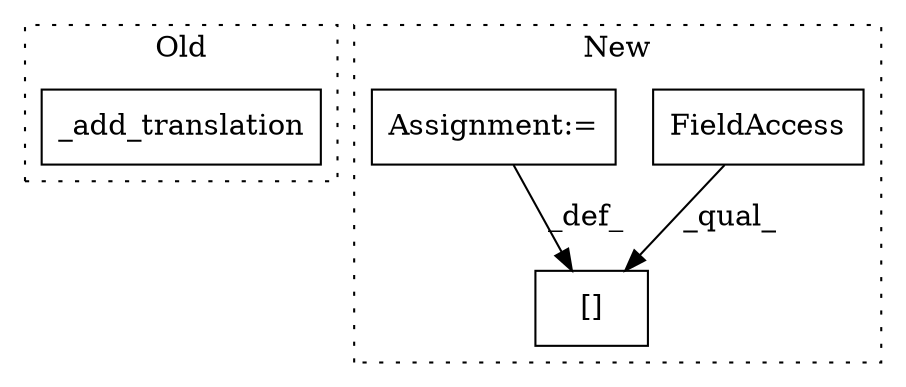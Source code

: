 digraph G {
subgraph cluster0 {
1 [label="_add_translation" a="32" s="1707,1727" l="17,1" shape="box"];
label = "Old";
style="dotted";
}
subgraph cluster1 {
2 [label="[]" a="2" s="1623,1643" l="19,1" shape="box"];
3 [label="FieldAccess" a="22" s="1623" l="18" shape="box"];
4 [label="Assignment:=" a="7" s="1644" l="1" shape="box"];
label = "New";
style="dotted";
}
3 -> 2 [label="_qual_"];
4 -> 2 [label="_def_"];
}